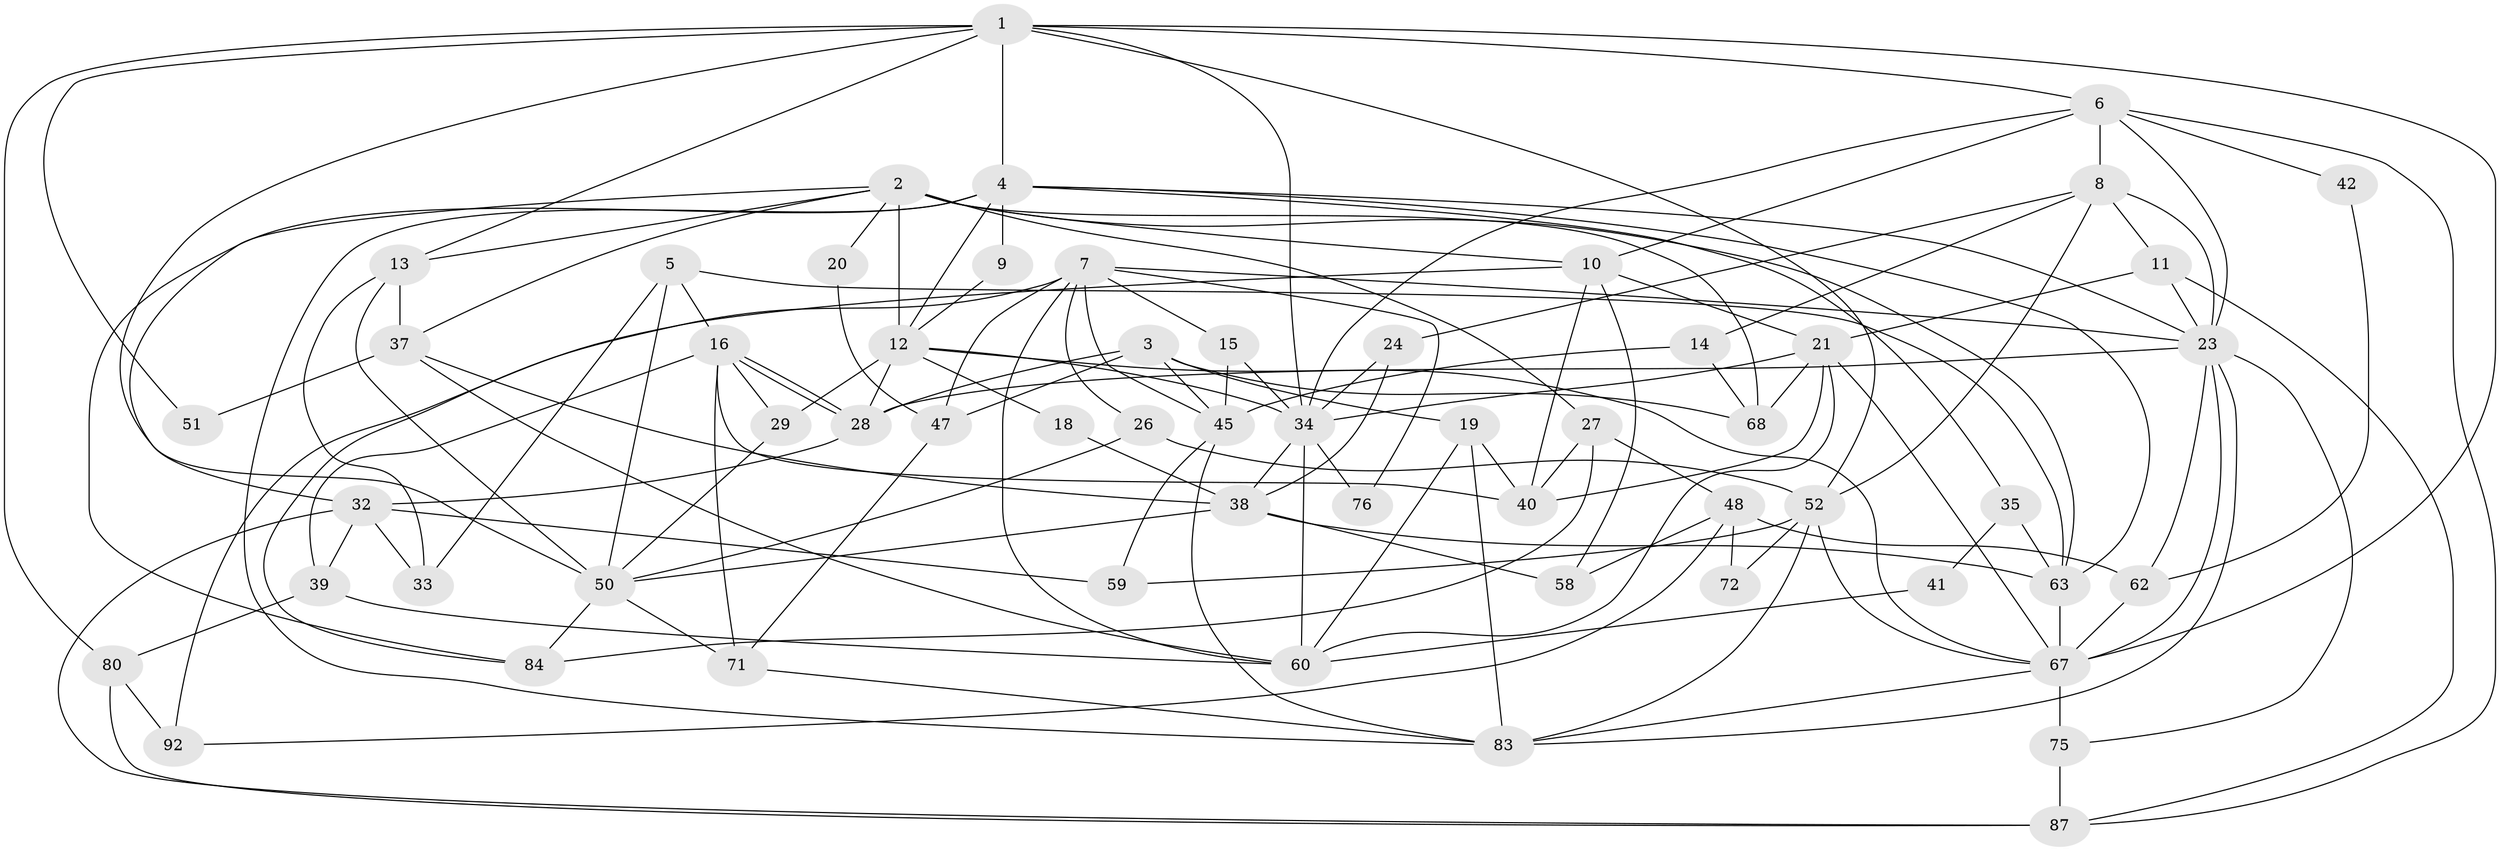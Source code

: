 // Generated by graph-tools (version 1.1) at 2025/52/02/27/25 19:52:05]
// undirected, 58 vertices, 143 edges
graph export_dot {
graph [start="1"]
  node [color=gray90,style=filled];
  1 [super="+22"];
  2 [super="+65"];
  3 [super="+82"];
  4 [super="+25"];
  5;
  6 [super="+77"];
  7 [super="+30"];
  8 [super="+79"];
  9;
  10 [super="+17"];
  11 [super="+54"];
  12;
  13 [super="+85"];
  14 [super="+78"];
  15;
  16 [super="+55"];
  18;
  19;
  20;
  21 [super="+36"];
  23 [super="+90"];
  24 [super="+74"];
  26;
  27 [super="+31"];
  28 [super="+49"];
  29 [super="+53"];
  32 [super="+43"];
  33;
  34 [super="+64"];
  35 [super="+46"];
  37;
  38 [super="+44"];
  39 [super="+61"];
  40 [super="+70"];
  41;
  42;
  45 [super="+66"];
  47;
  48 [super="+56"];
  50 [super="+57"];
  51;
  52 [super="+89"];
  58 [super="+86"];
  59;
  60 [super="+81"];
  62;
  63 [super="+73"];
  67 [super="+69"];
  68;
  71;
  72;
  75;
  76;
  80 [super="+88"];
  83 [super="+91"];
  84;
  87;
  92;
  1 -- 52;
  1 -- 13;
  1 -- 80;
  1 -- 34;
  1 -- 67;
  1 -- 51;
  1 -- 6;
  1 -- 4;
  1 -- 50;
  2 -- 63;
  2 -- 10;
  2 -- 32;
  2 -- 20;
  2 -- 37;
  2 -- 68;
  2 -- 27;
  2 -- 12;
  2 -- 13;
  3 -- 68;
  3 -- 47;
  3 -- 19;
  3 -- 45;
  3 -- 28;
  4 -- 12;
  4 -- 84;
  4 -- 23;
  4 -- 9;
  4 -- 35;
  4 -- 63;
  4 -- 83;
  5 -- 63;
  5 -- 33;
  5 -- 16;
  5 -- 50;
  6 -- 34;
  6 -- 87;
  6 -- 23;
  6 -- 8;
  6 -- 42;
  6 -- 10;
  7 -- 84;
  7 -- 47;
  7 -- 60;
  7 -- 23;
  7 -- 26;
  7 -- 76;
  7 -- 45;
  7 -- 15;
  8 -- 52;
  8 -- 14;
  8 -- 24;
  8 -- 11;
  8 -- 23;
  9 -- 12;
  10 -- 21;
  10 -- 40;
  10 -- 92;
  10 -- 58;
  11 -- 87;
  11 -- 21;
  11 -- 23;
  12 -- 34;
  12 -- 28;
  12 -- 18;
  12 -- 67;
  12 -- 29;
  13 -- 37;
  13 -- 50;
  13 -- 33;
  14 -- 68;
  14 -- 45;
  15 -- 34;
  15 -- 45;
  16 -- 28;
  16 -- 28;
  16 -- 29;
  16 -- 39;
  16 -- 71;
  16 -- 40;
  18 -- 38;
  19 -- 83;
  19 -- 40;
  19 -- 60;
  20 -- 47;
  21 -- 34;
  21 -- 68;
  21 -- 67;
  21 -- 40;
  21 -- 60;
  23 -- 28;
  23 -- 75;
  23 -- 67;
  23 -- 62;
  23 -- 83;
  24 -- 34;
  24 -- 38;
  26 -- 50;
  26 -- 52;
  27 -- 48 [weight=3];
  27 -- 40;
  27 -- 84;
  28 -- 32;
  29 -- 50;
  32 -- 59;
  32 -- 87;
  32 -- 33;
  32 -- 39;
  34 -- 38;
  34 -- 76;
  34 -- 60;
  35 -- 63 [weight=2];
  35 -- 41;
  37 -- 60;
  37 -- 51;
  37 -- 38;
  38 -- 63;
  38 -- 50;
  38 -- 58;
  39 -- 80 [weight=2];
  39 -- 60;
  41 -- 60;
  42 -- 62;
  45 -- 83;
  45 -- 59;
  47 -- 71;
  48 -- 62;
  48 -- 72;
  48 -- 92;
  48 -- 58;
  50 -- 84;
  50 -- 71;
  52 -- 59;
  52 -- 72;
  52 -- 83;
  52 -- 67;
  62 -- 67;
  63 -- 67;
  67 -- 75 [weight=2];
  67 -- 83;
  71 -- 83;
  75 -- 87;
  80 -- 92;
  80 -- 87;
}
